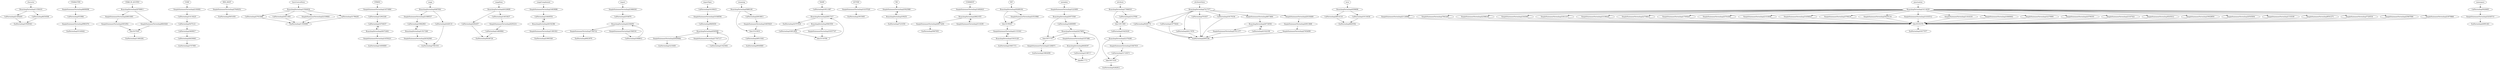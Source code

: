 digraph cfgraph {
	character -> BranchingVertexImpl11558103
	BranchingVertexImpl11558103 -> CallVertexImpl21404265
	CallVertexImpl21404265 -> EndVertexImpl19509363
	BranchingVertexImpl11558103 -> CallVertexImpl8254508
	CallVertexImpl8254508 -> EndVertexImpl19509363
	CHARACTER -> SimpleStatementVertexImpl6690098
	SimpleStatementVertexImpl6690098 -> CallVertexImpl553984
	CallVertexImpl553984 -> SimpleStatementVertexImpl9981974
	SimpleStatementVertexImpl9981974 -> EndVertexImpl33140442
	CHAR_IN_QUOTES -> BranchingVertexImpl29789811
	BranchingVertexImpl29789811 -> SimpleStatementVertexImpl26831805
	SimpleStatementVertexImpl26831805 -> SimpleStatementVertexImpl3651852
	SimpleStatementVertexImpl3651852 -> fake3437640
	fake3437640 -> EndVertexImpl11683292
	BranchingVertexImpl29789811 -> SimpleStatementVertexImpl6843626
	SimpleStatementVertexImpl6843626 -> fake3437640
	CODE -> SimpleStatementVertexImpl2100492
	SimpleStatementVertexImpl2100492 -> CallVertexImpl14118225
	CallVertexImpl14118225 -> CallVertexImpl5475121
	CallVertexImpl5475121 -> CallVertexImpl3609917
	CallVertexImpl3609917 -> CallVertexImpl28250063
	CallVertexImpl28250063 -> EndVertexImpl3707909
	HEX_DIGIT -> SimpleStatementVertexImpl27649252
	SimpleStatementVertexImpl27649252 -> EndVertexImpl5651650
	basicLexicalAtom -> BranchingVertexImpl15564636
	BranchingVertexImpl15564636 -> CallVertexImpl27931868
	CallVertexImpl27931868 -> EndVertexImpl11950696
	BranchingVertexImpl15564636 -> CallVertexImpl24411993
	CallVertexImpl24411993 -> EndVertexImpl11950696
	BranchingVertexImpl15564636 -> SimpleStatementVertexImpl22339083
	SimpleStatementVertexImpl22339083 -> EndVertexImpl11950696
	BranchingVertexImpl15564636 -> CallVertexImpl31786283
	CallVertexImpl31786283 -> EndVertexImpl11950696
	STRING -> SimpleStatementVertexImpl14574960
	SimpleStatementVertexImpl14574960 -> CallVertexImpl12943240
	CallVertexImpl12943240 -> CallVertexImpl16704037
	CallVertexImpl16704037 -> BranchingVertexImpl28372402
	BranchingVertexImpl28372402 -> SimpleStatementVertexImpl14550221
	SimpleStatementVertexImpl14550221 -> EndVertexImpl14000809
	BranchingVertexImpl28372402 -> CallVertexImpl16704037
	range -> BranchingVertexImpl4487602
	BranchingVertexImpl4487602 -> SimpleStatementVertexImpl21089537
	SimpleStatementVertexImpl21089537 -> CallVertexImpl19062963
	CallVertexImpl19062963 -> BranchingVertexImpl13517260
	BranchingVertexImpl13517260 -> SimpleStatementVertexImpl26342940
	SimpleStatementVertexImpl26342940 -> EndVertexImpl7063355
	BranchingVertexImpl13517260 -> CallVertexImpl19062963
	BranchingVertexImpl4487602 -> CallVertexImpl2428110
	CallVertexImpl2428110 -> EndVertexImpl7063355
	rangeItem -> BranchingVertexImpl26329699
	BranchingVertexImpl26329699 -> CallVertexImpl2492457
	CallVertexImpl2492457 -> EndVertexImpl9246720
	BranchingVertexImpl26329699 -> CallVertexImpl14033637
	CallVertexImpl14033637 -> SimpleStatementVertexImpl4293214
	SimpleStatementVertexImpl4293214 -> CallVertexImpl14809964
	CallVertexImpl14809964 -> EndVertexImpl9246720
	rangeComplement -> SimpleStatementVertexImpl14839086
	SimpleStatementVertexImpl14839086 -> CallVertexImpl14649554
	CallVertexImpl14649554 -> BranchingVertexImpl26192386
	BranchingVertexImpl26192386 -> SimpleStatementVertexImpl11801921
	SimpleStatementVertexImpl11801921 -> EndVertexImpl23993549
	BranchingVertexImpl26192386 -> CallVertexImpl14649554
	import -> SimpleStatementVertexImpl23686363
	SimpleStatementVertexImpl23686363 -> CallVertexImpl2554876
	CallVertexImpl2554876 -> BranchingVertexImpl22340491
	BranchingVertexImpl22340491 -> SimpleStatementVertexImpl7392722
	SimpleStatementVertexImpl7392722 -> EndVertexImpl6923979
	BranchingVertexImpl22340491 -> SimpleStatementVertexImpl1584518
	SimpleStatementVertexImpl1584518 -> CallVertexImpl1848812
	CallVertexImpl1848812 -> BranchingVertexImpl22340491
	importSpec -> CallVertexImpl16199433
	CallVertexImpl16199433 -> SimpleStatementVertexImpl10348594
	SimpleStatementVertexImpl10348594 -> CallVertexImpl9669450
	CallVertexImpl9669450 -> BranchingVertexImpl4500586
	BranchingVertexImpl4500586 -> SimpleStatementVertexImpl20409082
	SimpleStatementVertexImpl20409082 -> EndVertexImpl3216400
	BranchingVertexImpl4500586 -> SimpleStatementVertexImpl17547117
	SimpleStatementVertexImpl17547117 -> CallVertexImpl15425661
	CallVertexImpl15425661 -> BranchingVertexImpl4500586
	renaming -> BranchingVertexImpl5880100
	BranchingVertexImpl5880100 -> fake33323834
	fake33323834 -> CallVertexImpl28515363
	CallVertexImpl28515363 -> EndVertexImpl9040869
	BranchingVertexImpl5880100 -> CallVertexImpl20018811
	CallVertexImpl20018811 -> SimpleStatementVertexImpl16655625
	SimpleStatementVertexImpl16655625 -> fake33323834
	NAME -> CallVertexImpl18511087
	CallVertexImpl18511087 -> BranchingVertexImpl26917317
	BranchingVertexImpl26917317 -> EndVertexImpl32707634
	BranchingVertexImpl26917317 -> BranchingVertexImpl5663550
	BranchingVertexImpl5663550 -> CallVertexImpl32812850
	CallVertexImpl32812850 -> fake33154789
	fake33154789 -> BranchingVertexImpl26917317
	BranchingVertexImpl5663550 -> SimpleStatementVertexImpl18357747
	SimpleStatementVertexImpl18357747 -> fake33154789
	LETTER -> SimpleStatementVertexImpl14197029
	SimpleStatementVertexImpl14197029 -> EndVertexImpl3915005
	WS -> SimpleStatementVertexImpl25925980
	SimpleStatementVertexImpl25925980 -> BranchingVertexImpl100251
	BranchingVertexImpl100251 -> EndVertexImpl7210350
	BranchingVertexImpl100251 -> SimpleStatementVertexImpl25925980
	COMMENT -> SimpleStatementVertexImpl14492623
	SimpleStatementVertexImpl14492623 -> BranchingVertexImpl28821055
	BranchingVertexImpl28821055 -> SimpleStatementVertexImpl28973204
	SimpleStatementVertexImpl28973204 -> EndVertexImpl5907955
	BranchingVertexImpl28821055 -> SimpleStatementVertexImpl3116185
	SimpleStatementVertexImpl3116185 -> BranchingVertexImpl28821055
	INT -> BranchingVertexImpl29289104
	BranchingVertexImpl29289104 -> fake16199287
	fake16199287 -> SimpleStatementVertexImpl21153343
	SimpleStatementVertexImpl21153343 -> BranchingVertexImpl15033128
	BranchingVertexImpl15033128 -> EndVertexImpl18467372
	BranchingVertexImpl15033128 -> SimpleStatementVertexImpl21153343
	BranchingVertexImpl29289104 -> SimpleStatementVertexImpl23533966
	SimpleStatementVertexImpl23533966 -> fake16199287
	metadata -> SimpleStatementVertexImpl1223009
	SimpleStatementVertexImpl1223009 -> BranchingVertexImpl20573549
	BranchingVertexImpl20573549 -> fake10571757
	fake10571757 -> SimpleStatementVertexImpl21266875
	SimpleStatementVertexImpl21266875 -> EndVertexImpl19804090
	BranchingVertexImpl20573549 -> CallVertexImpl32800995
	CallVertexImpl32800995 -> BranchingVertexImpl24278853
	BranchingVertexImpl24278853 -> fake10571757
	BranchingVertexImpl24278853 -> SimpleStatementVertexImpl3357486
	SimpleStatementVertexImpl3357486 -> BranchingVertexImpl6648397
	BranchingVertexImpl6648397 -> fake8817773
	fake8817773 -> BranchingVertexImpl24278853
	BranchingVertexImpl6648397 -> CallVertexImpl3198717
	CallVertexImpl3198717 -> fake8817773
	attribute -> BranchingVertexImpl17066018
	BranchingVertexImpl17066018 -> fake12911969
	fake12911969 -> CallVertexImpl33425430
	CallVertexImpl33425430 -> BranchingVertexImpl22376268
	BranchingVertexImpl22376268 -> fake16471030
	fake16471030 -> EndVertexImpl5282812
	BranchingVertexImpl22376268 -> SimpleStatementVertexImpl33467919
	SimpleStatementVertexImpl33467919 -> CallVertexImpl31725673
	CallVertexImpl31725673 -> fake16471030
	BranchingVertexImpl17066018 -> CallVertexImpl23127958
	CallVertexImpl23127958 -> fake12911969
	attributeValue -> BranchingVertexImpl7417577
	BranchingVertexImpl7417577 -> CallVertexImpl9240774
	CallVertexImpl9240774 -> EndVertexImpl2695106
	BranchingVertexImpl7417577 -> CallVertexImpl19778444
	CallVertexImpl19778444 -> EndVertexImpl2695106
	BranchingVertexImpl7417577 -> CallVertexImpl26117676
	CallVertexImpl26117676 -> EndVertexImpl2695106
	BranchingVertexImpl7417577 -> CallVertexImpl701837
	CallVertexImpl701837 -> EndVertexImpl2695106
	BranchingVertexImpl7417577 -> CallVertexImpl18179336
	CallVertexImpl18179336 -> EndVertexImpl2695106
	BranchingVertexImpl7417577 -> SimpleStatementVertexImpl6673800
	SimpleStatementVertexImpl6673800 -> BranchingVertexImpl26734936
	BranchingVertexImpl26734936 -> SimpleStatementVertexImpl27011377
	SimpleStatementVertexImpl27011377 -> EndVertexImpl2695106
	BranchingVertexImpl26734936 -> CallVertexImpl23322190
	CallVertexImpl23322190 -> BranchingVertexImpl26734936
	BranchingVertexImpl7417577 -> SimpleStatementVertexImpl20104469
	SimpleStatementVertexImpl20104469 -> SimpleStatementVertexImpl20013668
	SimpleStatementVertexImpl20013668 -> SimpleStatementVertexImpl27654099
	SimpleStatementVertexImpl27654099 -> EndVertexImpl2695106
	term -> BranchingVertexImpl4599696
	BranchingVertexImpl4599696 -> CallVertexImpl28014118
	CallVertexImpl28014118 -> EndVertexImpl6645592
	BranchingVertexImpl4599696 -> CallVertexImpl10116436
	CallVertexImpl10116436 -> EndVertexImpl6645592
	punctuation -> BranchingVertexImpl14114039
	BranchingVertexImpl14114039 -> SimpleStatementVertexImpl21126968
	SimpleStatementVertexImpl21126968 -> fake30181678
	fake30181678 -> EndVertexImpl18377977
	BranchingVertexImpl14114039 -> SimpleStatementVertexImpl7963209
	SimpleStatementVertexImpl7963209 -> fake30181678
	BranchingVertexImpl14114039 -> SimpleStatementVertexImpl22588100
	SimpleStatementVertexImpl22588100 -> fake30181678
	BranchingVertexImpl14114039 -> SimpleStatementVertexImpl3363995
	SimpleStatementVertexImpl3363995 -> fake30181678
	BranchingVertexImpl14114039 -> SimpleStatementVertexImpl33013371
	SimpleStatementVertexImpl33013371 -> fake30181678
	BranchingVertexImpl14114039 -> SimpleStatementVertexImpl33196424
	SimpleStatementVertexImpl33196424 -> fake30181678
	BranchingVertexImpl14114039 -> SimpleStatementVertexImpl22758614
	SimpleStatementVertexImpl22758614 -> fake30181678
	BranchingVertexImpl14114039 -> SimpleStatementVertexImpl17059247
	SimpleStatementVertexImpl17059247 -> fake30181678
	BranchingVertexImpl14114039 -> SimpleStatementVertexImpl25701656
	SimpleStatementVertexImpl25701656 -> fake30181678
	BranchingVertexImpl14114039 -> SimpleStatementVertexImpl21533658
	SimpleStatementVertexImpl21533658 -> fake30181678
	BranchingVertexImpl14114039 -> SimpleStatementVertexImpl31656023
	SimpleStatementVertexImpl31656023 -> fake30181678
	BranchingVertexImpl14114039 -> SimpleStatementVertexImpl3709218
	SimpleStatementVertexImpl3709218 -> fake30181678
	BranchingVertexImpl14114039 -> SimpleStatementVertexImpl30255134
	SimpleStatementVertexImpl30255134 -> fake30181678
	BranchingVertexImpl14114039 -> SimpleStatementVertexImpl14183512
	SimpleStatementVertexImpl14183512 -> fake30181678
	BranchingVertexImpl14114039 -> SimpleStatementVertexImpl11616335
	SimpleStatementVertexImpl11616335 -> fake30181678
	BranchingVertexImpl14114039 -> SimpleStatementVertexImpl16069402
	SimpleStatementVertexImpl16069402 -> fake30181678
	BranchingVertexImpl14114039 -> SimpleStatementVertexImpl32379995
	SimpleStatementVertexImpl32379995 -> fake30181678
	BranchingVertexImpl14114039 -> SimpleStatementVertexImpl24799355
	SimpleStatementVertexImpl24799355 -> fake30181678
	BranchingVertexImpl14114039 -> SimpleStatementVertexImpl23167422
	SimpleStatementVertexImpl23167422 -> fake30181678
	BranchingVertexImpl14114039 -> SimpleStatementVertexImpl9245412
	SimpleStatementVertexImpl9245412 -> fake30181678
	BranchingVertexImpl14114039 -> SimpleStatementVertexImpl30628850
	SimpleStatementVertexImpl30628850 -> fake30181678
	BranchingVertexImpl14114039 -> SimpleStatementVertexImpl20545604
	SimpleStatementVertexImpl20545604 -> fake30181678
	BranchingVertexImpl14114039 -> SimpleStatementVertexImpl1318169
	SimpleStatementVertexImpl1318169 -> fake30181678
	BranchingVertexImpl14114039 -> SimpleStatementVertexImpl8541273
	SimpleStatementVertexImpl8541273 -> fake30181678
	BranchingVertexImpl14114039 -> SimpleStatementVertexImpl7320534
	SimpleStatementVertexImpl7320534 -> fake30181678
	BranchingVertexImpl14114039 -> SimpleStatementVertexImpl25667808
	SimpleStatementVertexImpl25667808 -> fake30181678
	BranchingVertexImpl14114039 -> SimpleStatementVertexImpl23079868
	SimpleStatementVertexImpl23079868 -> fake30181678
	namespace -> CallVertexImpl5020695
	CallVertexImpl5020695 -> SimpleStatementVertexImpl32436715
	SimpleStatementVertexImpl32436715 -> EndVertexImpl26991461
}
